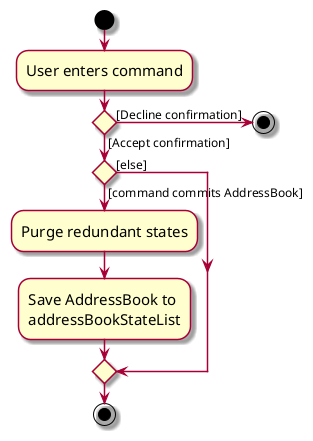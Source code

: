 @startuml
skin rose
skinparam ActivityFontSize 15
skinparam ArrowFontSize 12
start
:User enters command;

if () then ([Decline confirmation])
    stop
else ([Accept confirmation])

if () then ([command commits AddressBook])
    :Purge redundant states;
    :Save AddressBook to
    addressBookStateList;
else ([else])
endif
stop
@enduml